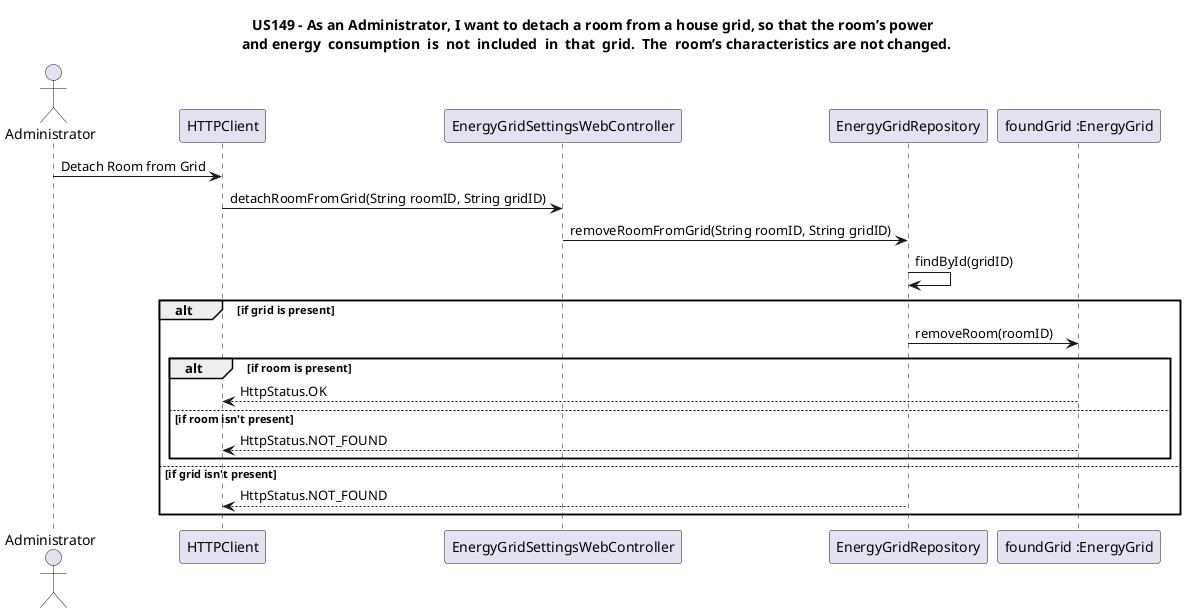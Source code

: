 @startuml

title  US149 - As an Administrator, I want to detach a room from a house grid, so that the room’s power \n and energy  consumption  is  not  included  in  that  grid.  The  room’s characteristics are not changed.

actor "Administrator"

Administrator->HTTPClient: Detach Room from Grid
HTTPClient->EnergyGridSettingsWebController: detachRoomFromGrid(String roomID, String gridID)
EnergyGridSettingsWebController->EnergyGridRepository: removeRoomFromGrid(String roomID, String gridID)
EnergyGridRepository->EnergyGridRepository: findById(gridID)
alt if grid is present
EnergyGridRepository->"foundGrid :EnergyGrid" : removeRoom(roomID)
alt if room is present
"foundGrid :EnergyGrid"-->HTTPClient: HttpStatus.OK
else if room isn't present
"foundGrid :EnergyGrid"--> HTTPClient: HttpStatus.NOT_FOUND
end
else if grid isn't present
EnergyGridRepository-->HTTPClient: HttpStatus.NOT_FOUND
end
@enduml